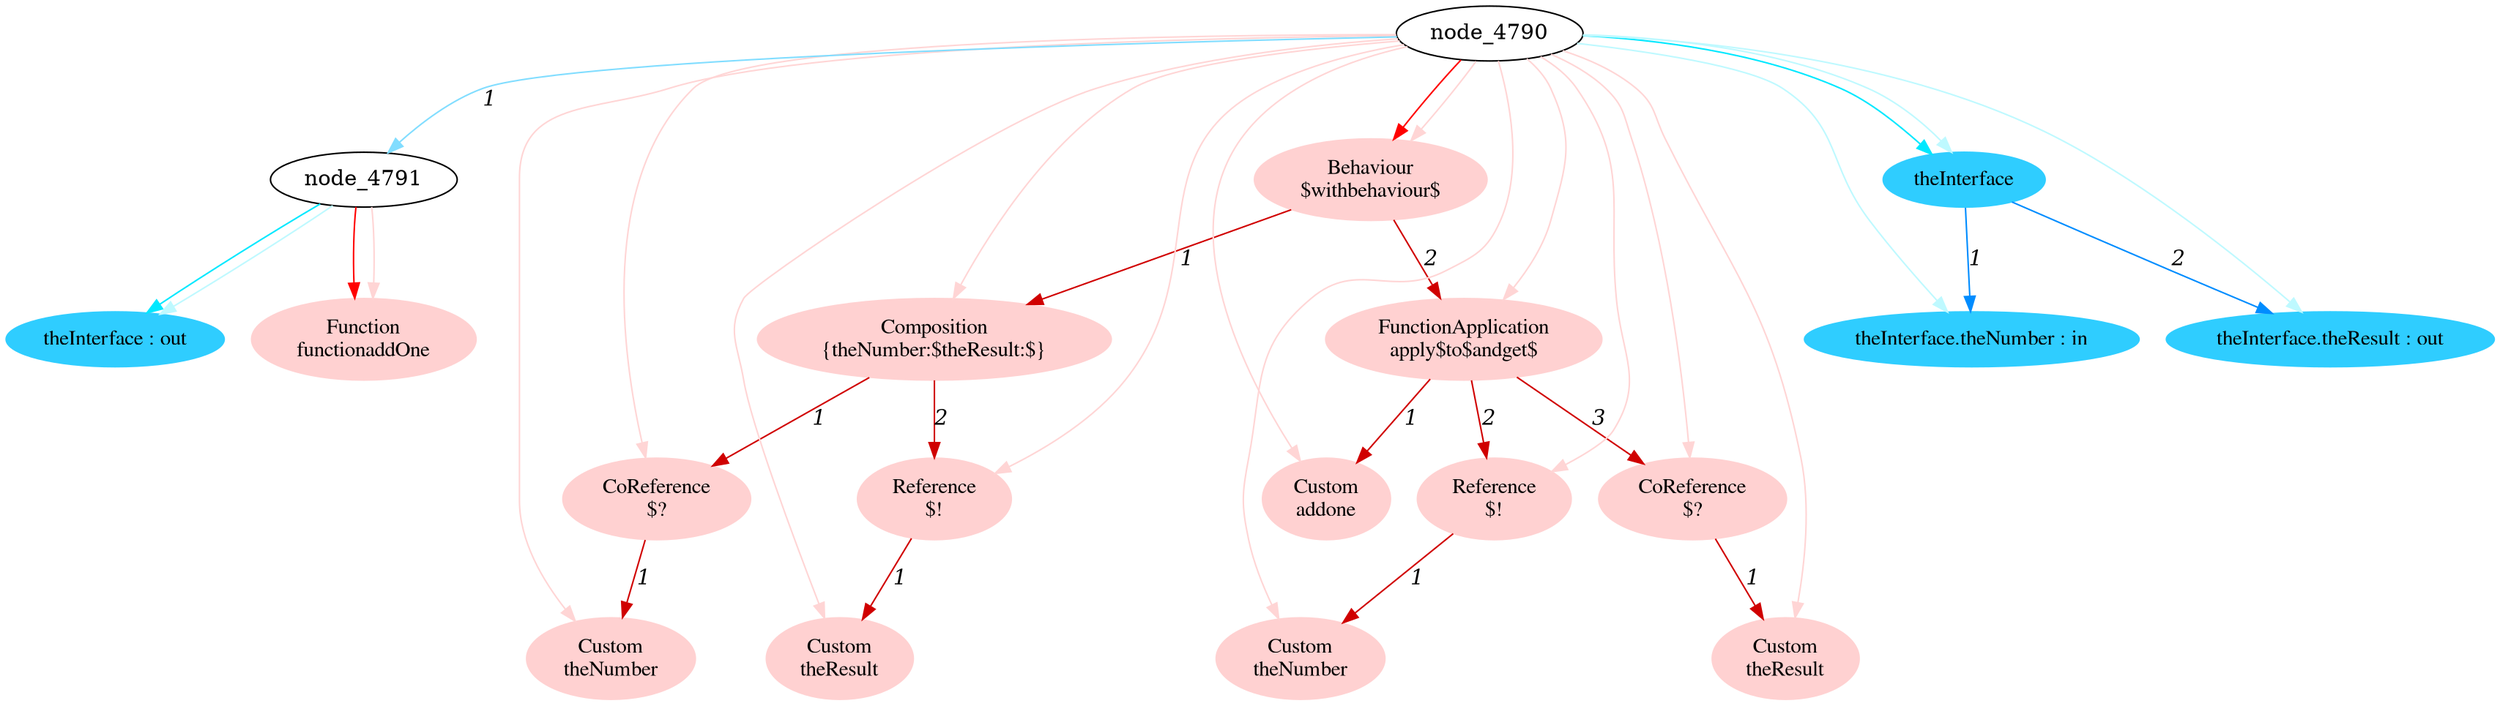 digraph g{node_4795 [shape="ellipse", style="filled", color="#ffd1d1", fontname="Times", label="Function
functionaddOne" ]
node_4808 [shape="ellipse", style="filled", color="#ffd1d1", fontname="Times", label="Behaviour
$withbehaviour$" ]
node_4810 [shape="ellipse", style="filled", color="#ffd1d1", fontname="Times", label="Composition
{theNumber:$theResult:$}" ]
node_4812 [shape="ellipse", style="filled", color="#ffd1d1", fontname="Times", label="CoReference
$?" ]
node_4814 [shape="ellipse", style="filled", color="#ffd1d1", fontname="Times", label="Custom
theNumber" ]
node_4817 [shape="ellipse", style="filled", color="#ffd1d1", fontname="Times", label="Reference
$!" ]
node_4819 [shape="ellipse", style="filled", color="#ffd1d1", fontname="Times", label="Custom
theResult" ]
node_4824 [shape="ellipse", style="filled", color="#ffd1d1", fontname="Times", label="FunctionApplication
apply$to$andget$" ]
node_4826 [shape="ellipse", style="filled", color="#ffd1d1", fontname="Times", label="Custom
addone" ]
node_4828 [shape="ellipse", style="filled", color="#ffd1d1", fontname="Times", label="Reference
$!" ]
node_4830 [shape="ellipse", style="filled", color="#ffd1d1", fontname="Times", label="Custom
theNumber" ]
node_4833 [shape="ellipse", style="filled", color="#ffd1d1", fontname="Times", label="CoReference
$?" ]
node_4835 [shape="ellipse", style="filled", color="#ffd1d1", fontname="Times", label="Custom
theResult" ]
node_4792 [shape="ellipse", style="filled", color="#2fcdff", fontname="Times", label="theInterface : out" ]
node_4799 [shape="ellipse", style="filled", color="#2fcdff", fontname="Times", label="theInterface" ]
node_4800 [shape="ellipse", style="filled", color="#2fcdff", fontname="Times", label="theInterface.theNumber : in" ]
node_4802 [shape="ellipse", style="filled", color="#2fcdff", fontname="Times", label="theInterface.theResult : out" ]
node_4812 -> node_4814 [dir=forward, arrowHead=normal, fontname="Times-Italic", arrowsize=1, color="#d00000", label="1",  headlabel="", taillabel="" ]
node_4817 -> node_4819 [dir=forward, arrowHead=normal, fontname="Times-Italic", arrowsize=1, color="#d00000", label="1",  headlabel="", taillabel="" ]
node_4810 -> node_4812 [dir=forward, arrowHead=normal, fontname="Times-Italic", arrowsize=1, color="#d00000", label="1",  headlabel="", taillabel="" ]
node_4810 -> node_4817 [dir=forward, arrowHead=normal, fontname="Times-Italic", arrowsize=1, color="#d00000", label="2",  headlabel="", taillabel="" ]
node_4828 -> node_4830 [dir=forward, arrowHead=normal, fontname="Times-Italic", arrowsize=1, color="#d00000", label="1",  headlabel="", taillabel="" ]
node_4833 -> node_4835 [dir=forward, arrowHead=normal, fontname="Times-Italic", arrowsize=1, color="#d00000", label="1",  headlabel="", taillabel="" ]
node_4824 -> node_4826 [dir=forward, arrowHead=normal, fontname="Times-Italic", arrowsize=1, color="#d00000", label="1",  headlabel="", taillabel="" ]
node_4824 -> node_4828 [dir=forward, arrowHead=normal, fontname="Times-Italic", arrowsize=1, color="#d00000", label="2",  headlabel="", taillabel="" ]
node_4824 -> node_4833 [dir=forward, arrowHead=normal, fontname="Times-Italic", arrowsize=1, color="#d00000", label="3",  headlabel="", taillabel="" ]
node_4808 -> node_4810 [dir=forward, arrowHead=normal, fontname="Times-Italic", arrowsize=1, color="#d00000", label="1",  headlabel="", taillabel="" ]
node_4808 -> node_4824 [dir=forward, arrowHead=normal, fontname="Times-Italic", arrowsize=1, color="#d00000", label="2",  headlabel="", taillabel="" ]
node_4791 -> node_4795 [dir=forward, arrowHead=normal, fontname="Times-Italic", arrowsize=1, color="#ff0000", label="",  headlabel="", taillabel="" ]
node_4790 -> node_4808 [dir=forward, arrowHead=normal, fontname="Times-Italic", arrowsize=1, color="#ff0000", label="",  headlabel="", taillabel="" ]
node_4791 -> node_4795 [dir=forward, arrowHead=normal, fontname="Times-Italic", arrowsize=1, color="#ffd5d5", label="",  headlabel="", taillabel="" ]
node_4790 -> node_4808 [dir=forward, arrowHead=normal, fontname="Times-Italic", arrowsize=1, color="#ffd5d5", label="",  headlabel="", taillabel="" ]
node_4790 -> node_4810 [dir=forward, arrowHead=normal, fontname="Times-Italic", arrowsize=1, color="#ffd5d5", label="",  headlabel="", taillabel="" ]
node_4790 -> node_4812 [dir=forward, arrowHead=normal, fontname="Times-Italic", arrowsize=1, color="#ffd5d5", label="",  headlabel="", taillabel="" ]
node_4790 -> node_4814 [dir=forward, arrowHead=normal, fontname="Times-Italic", arrowsize=1, color="#ffd5d5", label="",  headlabel="", taillabel="" ]
node_4790 -> node_4817 [dir=forward, arrowHead=normal, fontname="Times-Italic", arrowsize=1, color="#ffd5d5", label="",  headlabel="", taillabel="" ]
node_4790 -> node_4819 [dir=forward, arrowHead=normal, fontname="Times-Italic", arrowsize=1, color="#ffd5d5", label="",  headlabel="", taillabel="" ]
node_4790 -> node_4824 [dir=forward, arrowHead=normal, fontname="Times-Italic", arrowsize=1, color="#ffd5d5", label="",  headlabel="", taillabel="" ]
node_4790 -> node_4826 [dir=forward, arrowHead=normal, fontname="Times-Italic", arrowsize=1, color="#ffd5d5", label="",  headlabel="", taillabel="" ]
node_4790 -> node_4828 [dir=forward, arrowHead=normal, fontname="Times-Italic", arrowsize=1, color="#ffd5d5", label="",  headlabel="", taillabel="" ]
node_4790 -> node_4830 [dir=forward, arrowHead=normal, fontname="Times-Italic", arrowsize=1, color="#ffd5d5", label="",  headlabel="", taillabel="" ]
node_4790 -> node_4833 [dir=forward, arrowHead=normal, fontname="Times-Italic", arrowsize=1, color="#ffd5d5", label="",  headlabel="", taillabel="" ]
node_4790 -> node_4835 [dir=forward, arrowHead=normal, fontname="Times-Italic", arrowsize=1, color="#ffd5d5", label="",  headlabel="", taillabel="" ]
node_4791 -> node_4792 [dir=forward, arrowHead=normal, fontname="Times-Italic", arrowsize=1, color="#00e8ff", label="",  headlabel="", taillabel="" ]
node_4790 -> node_4799 [dir=forward, arrowHead=normal, fontname="Times-Italic", arrowsize=1, color="#00e8ff", label="",  headlabel="", taillabel="" ]
node_4791 -> node_4792 [dir=forward, arrowHead=normal, fontname="Times-Italic", arrowsize=1, color="#bef9ff", label="",  headlabel="", taillabel="" ]
node_4790 -> node_4800 [dir=forward, arrowHead=normal, fontname="Times-Italic", arrowsize=1, color="#bef9ff", label="",  headlabel="", taillabel="" ]
node_4790 -> node_4802 [dir=forward, arrowHead=normal, fontname="Times-Italic", arrowsize=1, color="#bef9ff", label="",  headlabel="", taillabel="" ]
node_4790 -> node_4799 [dir=forward, arrowHead=normal, fontname="Times-Italic", arrowsize=1, color="#bef9ff", label="",  headlabel="", taillabel="" ]
node_4799 -> node_4800 [dir=forward, arrowHead=normal, fontname="Times-Italic", arrowsize=1, color="#008cff", label="1",  headlabel="", taillabel="" ]
node_4799 -> node_4802 [dir=forward, arrowHead=normal, fontname="Times-Italic", arrowsize=1, color="#008cff", label="2",  headlabel="", taillabel="" ]
node_4790 -> node_4791 [dir=forward, arrowHead=normal, fontname="Times-Italic", arrowsize=1, color="#81ddff", label="1",  headlabel="", taillabel="" ]
}